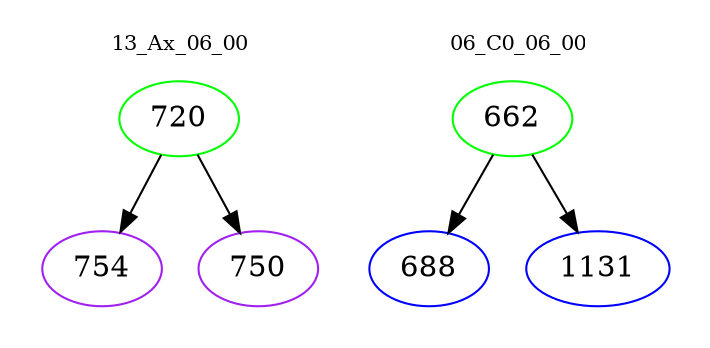 digraph{
subgraph cluster_0 {
color = white
label = "13_Ax_06_00";
fontsize=10;
T0_720 [label="720", color="green"]
T0_720 -> T0_754 [color="black"]
T0_754 [label="754", color="purple"]
T0_720 -> T0_750 [color="black"]
T0_750 [label="750", color="purple"]
}
subgraph cluster_1 {
color = white
label = "06_C0_06_00";
fontsize=10;
T1_662 [label="662", color="green"]
T1_662 -> T1_688 [color="black"]
T1_688 [label="688", color="blue"]
T1_662 -> T1_1131 [color="black"]
T1_1131 [label="1131", color="blue"]
}
}
